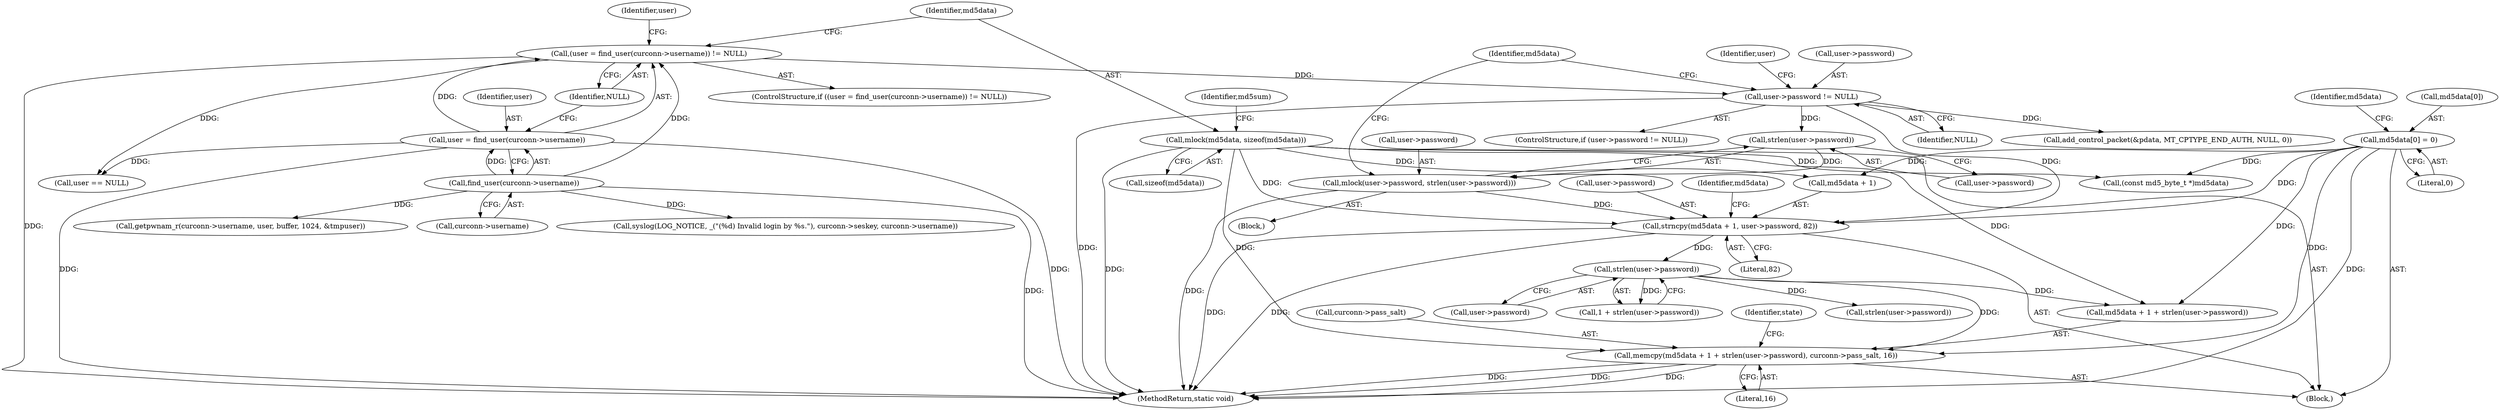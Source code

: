digraph "1_MAC-Telnet_b69d11727d4f0f8cf719c79e3fb700f55ca03e9a_2@del" {
"1000183" [label="(Call,memcpy(md5data + 1 + strlen(user->password), curconn->pass_salt, 16))"];
"1000170" [label="(Call,md5data[0] = 0)"];
"1000147" [label="(Call,mlock(md5data, sizeof(md5data)))"];
"1000188" [label="(Call,strlen(user->password))"];
"1000175" [label="(Call,strncpy(md5data + 1, user->password, 82))"];
"1000156" [label="(Call,user->password != NULL)"];
"1000137" [label="(Call,(user = find_user(curconn->username)) != NULL)"];
"1000138" [label="(Call,user = find_user(curconn->username))"];
"1000140" [label="(Call,find_user(curconn->username))"];
"1000162" [label="(Call,mlock(user->password, strlen(user->password)))"];
"1000166" [label="(Call,strlen(user->password))"];
"1000149" [label="(Call,sizeof(md5data))"];
"1000145" [label="(Block,)"];
"1000176" [label="(Call,md5data + 1)"];
"1000276" [label="(Call,syslog(LOG_NOTICE, _(\"(%d) Invalid login by %s.\"), curconn->seskey, curconn->username))"];
"1000163" [label="(Call,user->password)"];
"1000202" [label="(Call,(const md5_byte_t *)md5data)"];
"1000170" [label="(Call,md5data[0] = 0)"];
"1000162" [label="(Call,mlock(user->password, strlen(user->password)))"];
"1000192" [label="(Call,curconn->pass_salt)"];
"1000138" [label="(Call,user = find_user(curconn->username))"];
"1000172" [label="(Identifier,md5data)"];
"1000189" [label="(Call,user->password)"];
"1000175" [label="(Call,strncpy(md5data + 1, user->password, 82))"];
"1000397" [label="(Call,getpwnam_r(curconn->username, user, buffer, 1024, &tmpuser))"];
"1000144" [label="(Identifier,NULL)"];
"1000160" [label="(Identifier,NULL)"];
"1000195" [label="(Literal,16)"];
"1000171" [label="(Call,md5data[0])"];
"1000164" [label="(Identifier,user)"];
"1000140" [label="(Call,find_user(curconn->username))"];
"1000147" [label="(Call,mlock(md5data, sizeof(md5data)))"];
"1000184" [label="(Call,md5data + 1 + strlen(user->password))"];
"1000136" [label="(ControlStructure,if ((user = find_user(curconn->username)) != NULL))"];
"1000156" [label="(Call,user->password != NULL)"];
"1000161" [label="(Block,)"];
"1000166" [label="(Call,strlen(user->password))"];
"1000167" [label="(Call,user->password)"];
"1000137" [label="(Call,(user = find_user(curconn->username)) != NULL)"];
"1000188" [label="(Call,strlen(user->password))"];
"1000264" [label="(Call,user == NULL)"];
"1000186" [label="(Call,1 + strlen(user->password))"];
"1000141" [label="(Call,curconn->username)"];
"1000198" [label="(Identifier,state)"];
"1000152" [label="(Identifier,md5sum)"];
"1000244" [label="(Call,add_control_packet(&pdata, MT_CPTYPE_END_AUTH, NULL, 0))"];
"1000139" [label="(Identifier,user)"];
"1000693" [label="(MethodReturn,static void)"];
"1000148" [label="(Identifier,md5data)"];
"1000265" [label="(Identifier,user)"];
"1000206" [label="(Call,strlen(user->password))"];
"1000177" [label="(Identifier,md5data)"];
"1000179" [label="(Call,user->password)"];
"1000157" [label="(Call,user->password)"];
"1000174" [label="(Literal,0)"];
"1000182" [label="(Literal,82)"];
"1000185" [label="(Identifier,md5data)"];
"1000155" [label="(ControlStructure,if (user->password != NULL))"];
"1000183" [label="(Call,memcpy(md5data + 1 + strlen(user->password), curconn->pass_salt, 16))"];
"1000183" -> "1000145"  [label="AST: "];
"1000183" -> "1000195"  [label="CFG: "];
"1000184" -> "1000183"  [label="AST: "];
"1000192" -> "1000183"  [label="AST: "];
"1000195" -> "1000183"  [label="AST: "];
"1000198" -> "1000183"  [label="CFG: "];
"1000183" -> "1000693"  [label="DDG: "];
"1000183" -> "1000693"  [label="DDG: "];
"1000183" -> "1000693"  [label="DDG: "];
"1000170" -> "1000183"  [label="DDG: "];
"1000147" -> "1000183"  [label="DDG: "];
"1000188" -> "1000183"  [label="DDG: "];
"1000170" -> "1000145"  [label="AST: "];
"1000170" -> "1000174"  [label="CFG: "];
"1000171" -> "1000170"  [label="AST: "];
"1000174" -> "1000170"  [label="AST: "];
"1000177" -> "1000170"  [label="CFG: "];
"1000170" -> "1000693"  [label="DDG: "];
"1000170" -> "1000175"  [label="DDG: "];
"1000170" -> "1000176"  [label="DDG: "];
"1000170" -> "1000184"  [label="DDG: "];
"1000170" -> "1000202"  [label="DDG: "];
"1000147" -> "1000145"  [label="AST: "];
"1000147" -> "1000149"  [label="CFG: "];
"1000148" -> "1000147"  [label="AST: "];
"1000149" -> "1000147"  [label="AST: "];
"1000152" -> "1000147"  [label="CFG: "];
"1000147" -> "1000693"  [label="DDG: "];
"1000147" -> "1000175"  [label="DDG: "];
"1000147" -> "1000176"  [label="DDG: "];
"1000147" -> "1000184"  [label="DDG: "];
"1000147" -> "1000202"  [label="DDG: "];
"1000188" -> "1000186"  [label="AST: "];
"1000188" -> "1000189"  [label="CFG: "];
"1000189" -> "1000188"  [label="AST: "];
"1000186" -> "1000188"  [label="CFG: "];
"1000188" -> "1000184"  [label="DDG: "];
"1000188" -> "1000186"  [label="DDG: "];
"1000175" -> "1000188"  [label="DDG: "];
"1000188" -> "1000206"  [label="DDG: "];
"1000175" -> "1000145"  [label="AST: "];
"1000175" -> "1000182"  [label="CFG: "];
"1000176" -> "1000175"  [label="AST: "];
"1000179" -> "1000175"  [label="AST: "];
"1000182" -> "1000175"  [label="AST: "];
"1000185" -> "1000175"  [label="CFG: "];
"1000175" -> "1000693"  [label="DDG: "];
"1000175" -> "1000693"  [label="DDG: "];
"1000156" -> "1000175"  [label="DDG: "];
"1000162" -> "1000175"  [label="DDG: "];
"1000156" -> "1000155"  [label="AST: "];
"1000156" -> "1000160"  [label="CFG: "];
"1000157" -> "1000156"  [label="AST: "];
"1000160" -> "1000156"  [label="AST: "];
"1000164" -> "1000156"  [label="CFG: "];
"1000172" -> "1000156"  [label="CFG: "];
"1000156" -> "1000693"  [label="DDG: "];
"1000137" -> "1000156"  [label="DDG: "];
"1000156" -> "1000166"  [label="DDG: "];
"1000156" -> "1000244"  [label="DDG: "];
"1000137" -> "1000136"  [label="AST: "];
"1000137" -> "1000144"  [label="CFG: "];
"1000138" -> "1000137"  [label="AST: "];
"1000144" -> "1000137"  [label="AST: "];
"1000148" -> "1000137"  [label="CFG: "];
"1000265" -> "1000137"  [label="CFG: "];
"1000137" -> "1000693"  [label="DDG: "];
"1000138" -> "1000137"  [label="DDG: "];
"1000140" -> "1000137"  [label="DDG: "];
"1000137" -> "1000264"  [label="DDG: "];
"1000138" -> "1000140"  [label="CFG: "];
"1000139" -> "1000138"  [label="AST: "];
"1000140" -> "1000138"  [label="AST: "];
"1000144" -> "1000138"  [label="CFG: "];
"1000138" -> "1000693"  [label="DDG: "];
"1000138" -> "1000693"  [label="DDG: "];
"1000140" -> "1000138"  [label="DDG: "];
"1000138" -> "1000264"  [label="DDG: "];
"1000140" -> "1000141"  [label="CFG: "];
"1000141" -> "1000140"  [label="AST: "];
"1000140" -> "1000693"  [label="DDG: "];
"1000140" -> "1000276"  [label="DDG: "];
"1000140" -> "1000397"  [label="DDG: "];
"1000162" -> "1000161"  [label="AST: "];
"1000162" -> "1000166"  [label="CFG: "];
"1000163" -> "1000162"  [label="AST: "];
"1000166" -> "1000162"  [label="AST: "];
"1000172" -> "1000162"  [label="CFG: "];
"1000162" -> "1000693"  [label="DDG: "];
"1000166" -> "1000162"  [label="DDG: "];
"1000166" -> "1000167"  [label="CFG: "];
"1000167" -> "1000166"  [label="AST: "];
}
